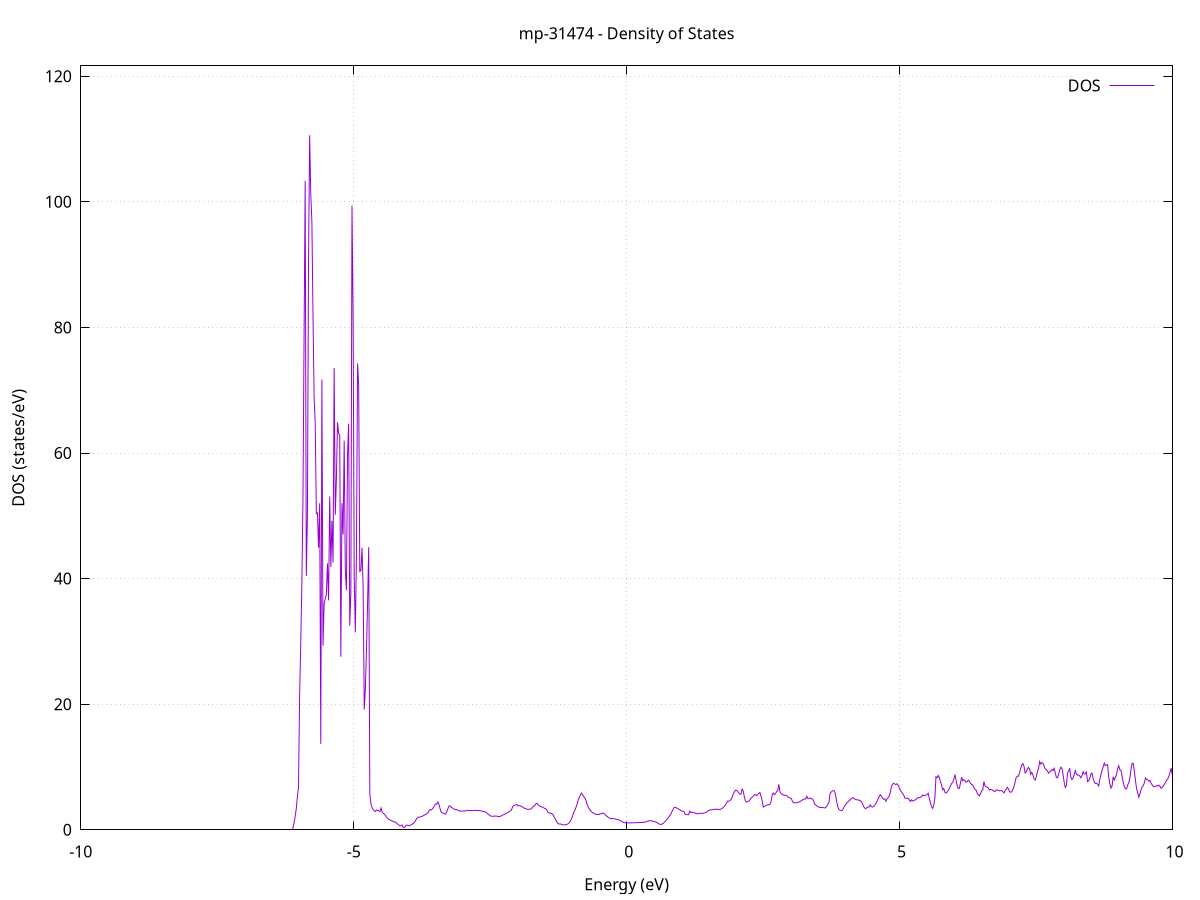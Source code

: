 set title 'mp-31474 - Density of States'
set xlabel 'Energy (eV)'
set ylabel 'DOS (states/eV)'
set grid
set xrange [-10:10]
set yrange [0:121.655]
set xzeroaxis lt -1
set terminal png size 800,600
set output 'mp-31474_dos_gnuplot.png'
plot '-' using 1:2 with lines title 'DOS'
-28.286900 0.000000
-28.266400 0.000000
-28.246000 0.000000
-28.225600 0.000000
-28.205200 0.000000
-28.184800 0.000000
-28.164400 0.000000
-28.143900 0.000000
-28.123500 0.000000
-28.103100 0.000000
-28.082700 0.000000
-28.062300 0.000000
-28.041800 0.000000
-28.021400 0.000000
-28.001000 0.000000
-27.980600 0.000000
-27.960200 0.000000
-27.939800 0.000000
-27.919300 0.000000
-27.898900 0.000000
-27.878500 0.000000
-27.858100 0.000000
-27.837700 0.000000
-27.817300 0.000000
-27.796800 0.000000
-27.776400 0.000000
-27.756000 0.000000
-27.735600 0.000000
-27.715200 0.000000
-27.694800 0.000000
-27.674300 0.000000
-27.653900 0.000000
-27.633500 0.000000
-27.613100 0.000000
-27.592700 0.000000
-27.572200 0.000000
-27.551800 0.000000
-27.531400 0.000000
-27.511000 0.000000
-27.490600 0.000000
-27.470200 0.000000
-27.449700 0.000000
-27.429300 0.000000
-27.408900 0.000000
-27.388500 0.000000
-27.368100 0.000000
-27.347700 0.000000
-27.327200 0.000000
-27.306800 0.000000
-27.286400 0.000000
-27.266000 0.000000
-27.245600 0.000000
-27.225200 0.000000
-27.204700 0.000000
-27.184300 0.000000
-27.163900 0.000000
-27.143500 0.000000
-27.123100 0.000000
-27.102700 0.000000
-27.082200 0.000000
-27.061800 0.000000
-27.041400 0.000000
-27.021000 0.000000
-27.000600 0.000000
-26.980100 0.000000
-26.959700 0.000000
-26.939300 0.000000
-26.918900 0.000000
-26.898500 0.000000
-26.878100 0.000000
-26.857600 0.000000
-26.837200 0.000000
-26.816800 0.000000
-26.796400 0.000000
-26.776000 0.000000
-26.755600 0.000000
-26.735100 0.000000
-26.714700 0.000000
-26.694300 0.000000
-26.673900 0.000000
-26.653500 0.000000
-26.633100 0.000000
-26.612600 0.000000
-26.592200 0.000000
-26.571800 0.000000
-26.551400 0.000000
-26.531000 0.000000
-26.510600 0.000000
-26.490100 0.000000
-26.469700 0.000000
-26.449300 0.000000
-26.428900 872.148400
-26.408500 0.000000
-26.388000 0.000000
-26.367600 0.000000
-26.347200 0.000000
-26.326800 0.000000
-26.306400 0.000000
-26.286000 0.000000
-26.265500 0.000000
-26.245100 0.000000
-26.224700 0.000000
-26.204300 0.000000
-26.183900 0.000000
-26.163500 0.000000
-26.143000 0.000000
-26.122600 0.000000
-26.102200 0.000000
-26.081800 0.000000
-26.061400 0.000000
-26.041000 0.000000
-26.020500 0.000000
-26.000100 0.000000
-25.979700 0.000000
-25.959300 0.000000
-25.938900 0.000000
-25.918500 0.000000
-25.898000 0.000000
-25.877600 0.000000
-25.857200 0.000000
-25.836800 0.000000
-25.816400 0.000000
-25.795900 0.000000
-25.775500 0.000000
-25.755100 0.000000
-25.734700 0.000000
-25.714300 0.000000
-25.693900 0.000000
-25.673400 0.000000
-25.653000 0.000000
-25.632600 0.000000
-25.612200 0.000000
-25.591800 0.000000
-25.571400 0.000000
-25.550900 0.000000
-25.530500 0.000000
-25.510100 0.000000
-25.489700 0.000000
-25.469300 0.000000
-25.448900 0.000000
-25.428400 0.000000
-25.408000 0.000000
-25.387600 0.000000
-25.367200 0.000000
-25.346800 0.000000
-25.326300 0.000000
-25.305900 0.000000
-25.285500 0.000000
-25.265100 0.000000
-25.244700 0.000000
-25.224300 0.000000
-25.203800 0.000000
-25.183400 0.000000
-25.163000 0.000000
-25.142600 0.000000
-25.122200 0.000000
-25.101800 0.000000
-25.081300 0.000000
-25.060900 0.000000
-25.040500 0.000000
-25.020100 0.000000
-24.999700 0.000000
-24.979300 0.000000
-24.958800 0.000000
-24.938400 0.000000
-24.918000 0.000000
-24.897600 0.000000
-24.877200 0.000000
-24.856800 0.000000
-24.836300 0.000000
-24.815900 0.000000
-24.795500 0.000000
-24.775100 0.000000
-24.754700 0.000000
-24.734200 0.000000
-24.713800 0.000000
-24.693400 0.000000
-24.673000 0.000000
-24.652600 0.000000
-24.632200 0.000000
-24.611700 0.000000
-24.591300 0.000000
-24.570900 0.000000
-24.550500 0.000000
-24.530100 0.000000
-24.509700 0.000000
-24.489200 0.000000
-24.468800 0.000000
-24.448400 0.000000
-24.428000 0.000000
-24.407600 0.000000
-24.387200 0.000000
-24.366700 0.000000
-24.346300 0.000000
-24.325900 0.000000
-24.305500 0.000000
-24.285100 0.000000
-24.264700 0.000000
-24.244200 0.000000
-24.223800 0.000000
-24.203400 0.000000
-24.183000 0.000000
-24.162600 0.000000
-24.142100 0.000000
-24.121700 0.000000
-24.101300 0.000000
-24.080900 0.000000
-24.060500 0.000000
-24.040100 0.000000
-24.019600 0.000000
-23.999200 0.000000
-23.978800 0.000000
-23.958400 0.000000
-23.938000 0.000000
-23.917600 0.000000
-23.897100 0.000000
-23.876700 0.000000
-23.856300 0.000000
-23.835900 0.000000
-23.815500 0.000000
-23.795100 0.000000
-23.774600 0.000000
-23.754200 0.000000
-23.733800 0.000000
-23.713400 0.000000
-23.693000 0.000000
-23.672600 0.000000
-23.652100 0.000000
-23.631700 0.000000
-23.611300 0.000000
-23.590900 0.000000
-23.570500 0.000000
-23.550000 0.000000
-23.529600 0.000000
-23.509200 0.000000
-23.488800 0.000000
-23.468400 0.000000
-23.448000 0.000000
-23.427500 0.000000
-23.407100 0.000000
-23.386700 0.000000
-23.366300 0.000000
-23.345900 0.000000
-23.325500 0.000000
-23.305000 0.000000
-23.284600 0.000000
-23.264200 0.000000
-23.243800 0.000000
-23.223400 0.000000
-23.203000 0.000000
-23.182500 0.000000
-23.162100 0.000000
-23.141700 0.000000
-23.121300 0.000000
-23.100900 0.000000
-23.080400 0.000000
-23.060000 0.000000
-23.039600 0.000000
-23.019200 0.000000
-22.998800 0.000000
-22.978400 0.000000
-22.957900 0.000000
-22.937500 0.000000
-22.917100 0.000000
-22.896700 0.000000
-22.876300 0.000000
-22.855900 0.000000
-22.835400 0.000000
-22.815000 0.000000
-22.794600 0.000000
-22.774200 0.000000
-22.753800 0.000000
-22.733400 0.000000
-22.712900 0.000000
-22.692500 0.000000
-22.672100 0.000000
-22.651700 0.000000
-22.631300 0.000000
-22.610900 0.000000
-22.590400 0.000000
-22.570000 0.000000
-22.549600 0.000000
-22.529200 0.000000
-22.508800 0.000000
-22.488300 0.000000
-22.467900 0.000000
-22.447500 0.000000
-22.427100 0.000000
-22.406700 0.000000
-22.386300 0.000000
-22.365800 0.000000
-22.345400 0.000000
-22.325000 0.000000
-22.304600 0.000000
-22.284200 0.000000
-22.263800 0.000000
-22.243300 0.000000
-22.222900 0.000000
-22.202500 0.000000
-22.182100 0.000000
-22.161700 0.000000
-22.141300 0.000000
-22.120800 0.000000
-22.100400 0.000000
-22.080000 0.000000
-22.059600 0.000000
-22.039200 0.000000
-22.018800 0.000000
-21.998300 0.000000
-21.977900 0.000000
-21.957500 0.000000
-21.937100 0.000000
-21.916700 0.000000
-21.896200 0.000000
-21.875800 0.000000
-21.855400 0.000000
-21.835000 0.000000
-21.814600 0.000000
-21.794200 0.000000
-21.773700 0.000000
-21.753300 0.000000
-21.732900 0.000000
-21.712500 0.000000
-21.692100 0.000000
-21.671700 0.000000
-21.651200 0.000000
-21.630800 0.000000
-21.610400 0.000000
-21.590000 0.000000
-21.569600 0.000000
-21.549200 0.000000
-21.528700 0.000000
-21.508300 0.000000
-21.487900 0.000000
-21.467500 0.000000
-21.447100 0.000000
-21.426700 0.000000
-21.406200 0.000000
-21.385800 0.000000
-21.365400 0.000000
-21.345000 0.000000
-21.324600 0.000000
-21.304100 0.000000
-21.283700 0.000000
-21.263300 0.000000
-21.242900 0.000000
-21.222500 0.000000
-21.202100 0.000000
-21.181600 0.000000
-21.161200 0.000000
-21.140800 0.000000
-21.120400 0.000000
-21.100000 0.000000
-21.079600 0.000000
-21.059100 0.000000
-21.038700 0.000000
-21.018300 0.000000
-20.997900 0.000000
-20.977500 0.000000
-20.957100 0.000000
-20.936600 0.000000
-20.916200 0.000000
-20.895800 0.000000
-20.875400 0.000000
-20.855000 0.000000
-20.834500 0.000000
-20.814100 0.000000
-20.793700 0.000000
-20.773300 0.000000
-20.752900 0.000000
-20.732500 0.000000
-20.712000 0.000000
-20.691600 0.000000
-20.671200 0.000000
-20.650800 0.000000
-20.630400 0.000000
-20.610000 0.000000
-20.589500 0.000000
-20.569100 0.000000
-20.548700 0.000000
-20.528300 0.000000
-20.507900 0.000000
-20.487500 0.000000
-20.467000 0.000000
-20.446600 0.000000
-20.426200 0.000000
-20.405800 0.000000
-20.385400 0.000000
-20.365000 0.000000
-20.344500 0.000000
-20.324100 0.000000
-20.303700 0.000000
-20.283300 0.000000
-20.262900 0.000000
-20.242400 0.000000
-20.222000 0.000000
-20.201600 0.000000
-20.181200 0.000000
-20.160800 0.000000
-20.140400 0.000000
-20.119900 0.000000
-20.099500 0.000000
-20.079100 0.000000
-20.058700 0.000000
-20.038300 0.000000
-20.017900 0.000000
-19.997400 0.000000
-19.977000 0.000000
-19.956600 0.000000
-19.936200 0.000000
-19.915800 0.000000
-19.895400 0.000000
-19.874900 0.000000
-19.854500 0.000000
-19.834100 0.000000
-19.813700 0.000000
-19.793300 0.000000
-19.772900 0.000000
-19.752400 0.000000
-19.732000 0.000000
-19.711600 0.000000
-19.691200 0.000000
-19.670800 0.000000
-19.650300 0.000000
-19.629900 0.000000
-19.609500 0.000000
-19.589100 0.000000
-19.568700 0.000000
-19.548300 0.000000
-19.527800 0.000000
-19.507400 0.000000
-19.487000 0.000000
-19.466600 0.000000
-19.446200 0.000000
-19.425800 0.000000
-19.405300 0.000000
-19.384900 0.000000
-19.364500 0.000000
-19.344100 0.000000
-19.323700 0.000000
-19.303300 0.000000
-19.282800 0.000000
-19.262400 0.000000
-19.242000 0.000000
-19.221600 0.000000
-19.201200 0.000000
-19.180800 0.000000
-19.160300 0.000000
-19.139900 0.000000
-19.119500 0.000000
-19.099100 0.000000
-19.078700 0.000000
-19.058200 0.000000
-19.037800 0.000000
-19.017400 0.000000
-18.997000 0.000000
-18.976600 0.000000
-18.956200 0.000000
-18.935700 0.000000
-18.915300 0.000000
-18.894900 0.000000
-18.874500 0.000000
-18.854100 0.000000
-18.833700 0.000000
-18.813200 0.000000
-18.792800 0.000000
-18.772400 0.000000
-18.752000 0.000000
-18.731600 0.000000
-18.711200 0.000000
-18.690700 0.000000
-18.670300 0.000000
-18.649900 0.000000
-18.629500 0.000000
-18.609100 0.000000
-18.588600 0.000000
-18.568200 0.000000
-18.547800 0.000000
-18.527400 0.000000
-18.507000 0.000000
-18.486600 0.000000
-18.466100 0.000000
-18.445700 0.000000
-18.425300 0.000000
-18.404900 0.000000
-18.384500 0.000000
-18.364100 0.000000
-18.343600 0.000000
-18.323200 0.000000
-18.302800 0.000000
-18.282400 0.000000
-18.262000 0.000000
-18.241600 0.000000
-18.221100 0.000000
-18.200700 0.000000
-18.180300 0.000000
-18.159900 0.000000
-18.139500 0.000000
-18.119100 0.000000
-18.098600 0.000000
-18.078200 0.000000
-18.057800 0.000000
-18.037400 0.000000
-18.017000 0.000000
-17.996500 0.000000
-17.976100 0.000000
-17.955700 0.000000
-17.935300 0.000000
-17.914900 0.000000
-17.894500 0.000000
-17.874000 0.000000
-17.853600 0.000000
-17.833200 0.000000
-17.812800 0.000000
-17.792400 0.000000
-17.772000 0.000000
-17.751500 0.000000
-17.731100 0.000000
-17.710700 0.000000
-17.690300 0.000000
-17.669900 0.000000
-17.649500 0.000000
-17.629000 0.000000
-17.608600 0.000000
-17.588200 0.000000
-17.567800 0.000000
-17.547400 0.000000
-17.527000 0.000000
-17.506500 0.000000
-17.486100 0.000000
-17.465700 0.000000
-17.445300 0.000000
-17.424900 0.000000
-17.404400 0.000000
-17.384000 0.000000
-17.363600 0.000000
-17.343200 0.000000
-17.322800 0.000000
-17.302400 0.000000
-17.281900 0.000000
-17.261500 0.000000
-17.241100 0.000000
-17.220700 0.000000
-17.200300 0.000000
-17.179900 0.000000
-17.159400 0.000000
-17.139000 0.000000
-17.118600 0.000000
-17.098200 0.000000
-17.077800 0.000000
-17.057400 0.000000
-17.036900 0.000000
-17.016500 0.000000
-16.996100 0.000000
-16.975700 0.000000
-16.955300 0.000000
-16.934900 0.000000
-16.914400 0.000000
-16.894000 0.000000
-16.873600 0.000000
-16.853200 0.000000
-16.832800 0.000000
-16.812300 0.000000
-16.791900 0.000000
-16.771500 0.000000
-16.751100 0.000000
-16.730700 0.000000
-16.710300 0.000000
-16.689800 0.000000
-16.669400 0.000000
-16.649000 0.000000
-16.628600 0.000000
-16.608200 0.000000
-16.587800 0.000000
-16.567300 0.000000
-16.546900 0.000000
-16.526500 0.000000
-16.506100 0.000000
-16.485700 0.000000
-16.465300 0.000000
-16.444800 0.000000
-16.424400 0.000000
-16.404000 0.000000
-16.383600 0.000000
-16.363200 0.000000
-16.342700 0.000000
-16.322300 0.000000
-16.301900 0.000000
-16.281500 0.000000
-16.261100 0.000000
-16.240700 0.000000
-16.220200 0.000000
-16.199800 0.000000
-16.179400 0.000000
-16.159000 0.000000
-16.138600 0.000000
-16.118200 0.000000
-16.097700 0.000000
-16.077300 0.000000
-16.056900 0.000000
-16.036500 0.000000
-16.016100 0.000000
-15.995700 0.000000
-15.975200 0.000000
-15.954800 0.000000
-15.934400 0.000000
-15.914000 0.000000
-15.893600 0.000000
-15.873200 0.000000
-15.852700 0.000000
-15.832300 0.000000
-15.811900 0.000000
-15.791500 0.000000
-15.771100 0.000000
-15.750600 0.000000
-15.730200 0.000000
-15.709800 0.000000
-15.689400 0.000000
-15.669000 0.000000
-15.648600 0.000000
-15.628100 0.000000
-15.607700 0.000000
-15.587300 0.000000
-15.566900 0.000000
-15.546500 0.000000
-15.526100 0.000000
-15.505600 0.000000
-15.485200 0.000000
-15.464800 0.000000
-15.444400 0.000000
-15.424000 0.000000
-15.403600 0.000000
-15.383100 0.000000
-15.362700 0.000000
-15.342300 0.000000
-15.321900 0.000000
-15.301500 0.000000
-15.281100 0.000000
-15.260600 0.000000
-15.240200 0.000000
-15.219800 0.000000
-15.199400 0.000000
-15.179000 0.000000
-15.158500 0.000000
-15.138100 0.000000
-15.117700 0.000000
-15.097300 0.000000
-15.076900 0.000000
-15.056500 0.000000
-15.036000 0.000000
-15.015600 0.000000
-14.995200 0.000000
-14.974800 0.000000
-14.954400 0.000000
-14.934000 0.000000
-14.913500 0.000000
-14.893100 0.000000
-14.872700 0.000000
-14.852300 0.000000
-14.831900 0.000000
-14.811500 0.000000
-14.791000 0.000000
-14.770600 0.000000
-14.750200 0.000000
-14.729800 0.000000
-14.709400 0.000000
-14.689000 0.000000
-14.668500 0.000000
-14.648100 0.000000
-14.627700 0.000000
-14.607300 0.000000
-14.586900 0.000000
-14.566400 0.000000
-14.546000 0.000000
-14.525600 0.000000
-14.505200 0.000000
-14.484800 0.000000
-14.464400 0.000000
-14.443900 0.000000
-14.423500 0.000000
-14.403100 0.000000
-14.382700 0.000000
-14.362300 0.000000
-14.341900 0.000000
-14.321400 0.000000
-14.301000 0.000000
-14.280600 0.000000
-14.260200 0.000000
-14.239800 0.000000
-14.219400 0.000000
-14.198900 0.000000
-14.178500 0.000000
-14.158100 0.000000
-14.137700 0.000000
-14.117300 0.000000
-14.096800 0.000000
-14.076400 0.000000
-14.056000 0.000000
-14.035600 0.000000
-14.015200 0.000000
-13.994800 0.000000
-13.974300 0.000000
-13.953900 0.000000
-13.933500 0.000000
-13.913100 0.000000
-13.892700 0.000000
-13.872300 0.000000
-13.851800 0.000000
-13.831400 0.000000
-13.811000 0.000000
-13.790600 0.000000
-13.770200 0.000000
-13.749800 0.000000
-13.729300 0.000000
-13.708900 0.000000
-13.688500 0.000000
-13.668100 0.000000
-13.647700 0.000000
-13.627300 0.000000
-13.606800 0.000000
-13.586400 0.000000
-13.566000 0.000000
-13.545600 0.000000
-13.525200 0.000000
-13.504700 0.000000
-13.484300 0.000000
-13.463900 0.000000
-13.443500 0.000000
-13.423100 0.000000
-13.402700 0.000000
-13.382200 0.000000
-13.361800 0.000000
-13.341400 0.000000
-13.321000 0.000000
-13.300600 0.000000
-13.280200 0.000000
-13.259700 0.000000
-13.239300 0.000000
-13.218900 0.000000
-13.198500 0.000000
-13.178100 0.000000
-13.157700 0.000000
-13.137200 0.000000
-13.116800 0.000000
-13.096400 0.000000
-13.076000 0.000000
-13.055600 0.000000
-13.035200 0.000000
-13.014700 0.000000
-12.994300 0.000000
-12.973900 0.000000
-12.953500 0.000000
-12.933100 0.000000
-12.912600 0.000000
-12.892200 0.000000
-12.871800 0.000000
-12.851400 0.000000
-12.831000 0.000000
-12.810600 0.000000
-12.790100 0.000000
-12.769700 0.000000
-12.749300 0.000000
-12.728900 0.000000
-12.708500 0.000000
-12.688100 0.000000
-12.667600 0.000000
-12.647200 0.000000
-12.626800 0.000000
-12.606400 0.000000
-12.586000 0.000000
-12.565600 0.000000
-12.545100 0.000000
-12.524700 0.000000
-12.504300 0.000000
-12.483900 0.000000
-12.463500 0.000000
-12.443100 0.000000
-12.422600 0.000000
-12.402200 0.000000
-12.381800 0.000000
-12.361400 0.000000
-12.341000 0.000000
-12.320500 0.000000
-12.300100 0.000000
-12.279700 0.000000
-12.259300 0.000000
-12.238900 0.000000
-12.218500 0.000000
-12.198000 0.000000
-12.177600 0.000000
-12.157200 0.000000
-12.136800 0.000000
-12.116400 0.000000
-12.096000 0.000000
-12.075500 0.000000
-12.055100 0.000000
-12.034700 0.000000
-12.014300 0.000000
-11.993900 0.000000
-11.973500 0.000000
-11.953000 0.000000
-11.932600 0.000000
-11.912200 0.000000
-11.891800 0.000000
-11.871400 0.000000
-11.850900 0.000000
-11.830500 0.000000
-11.810100 0.000000
-11.789700 0.000000
-11.769300 0.000000
-11.748900 0.000000
-11.728400 0.000000
-11.708000 0.000000
-11.687600 0.000000
-11.667200 0.000000
-11.646800 0.000000
-11.626400 0.000000
-11.605900 0.000000
-11.585500 0.000000
-11.565100 0.000000
-11.544700 0.000000
-11.524300 0.000000
-11.503900 0.000000
-11.483400 0.000000
-11.463000 0.000000
-11.442600 0.000000
-11.422200 0.000000
-11.401800 0.000000
-11.381400 0.000000
-11.360900 0.000000
-11.340500 0.000000
-11.320100 0.000000
-11.299700 0.000000
-11.279300 0.000000
-11.258800 0.000000
-11.238400 0.000000
-11.218000 0.000000
-11.197600 0.000000
-11.177200 0.000000
-11.156800 0.000000
-11.136300 0.000000
-11.115900 0.000000
-11.095500 0.000000
-11.075100 0.000000
-11.054700 0.000000
-11.034300 0.000000
-11.013800 0.000000
-10.993400 0.000000
-10.973000 0.000000
-10.952600 0.000000
-10.932200 0.000000
-10.911800 0.000000
-10.891300 0.000000
-10.870900 0.000000
-10.850500 0.000000
-10.830100 0.000000
-10.809700 0.000000
-10.789300 0.000000
-10.768800 0.000000
-10.748400 0.000000
-10.728000 0.000000
-10.707600 0.000000
-10.687200 0.000000
-10.666700 308.568500
-10.646300 89.526300
-10.625900 0.499200
-10.605500 72.773600
-10.585100 374.620800
-10.564700 0.000000
-10.544200 0.000000
-10.523800 0.000000
-10.503400 0.000000
-10.483000 0.000000
-10.462600 0.000000
-10.442200 0.000000
-10.421700 0.000000
-10.401300 0.000000
-10.380900 0.000000
-10.360500 0.000000
-10.340100 0.000000
-10.319700 0.000000
-10.299200 0.000000
-10.278800 0.000000
-10.258400 0.000000
-10.238000 0.000000
-10.217600 0.000000
-10.197200 0.000000
-10.176700 0.000000
-10.156300 0.000000
-10.135900 0.000000
-10.115500 0.000000
-10.095100 0.000000
-10.074600 0.000000
-10.054200 0.000000
-10.033800 0.000000
-10.013400 0.000000
-9.993000 0.000000
-9.972600 0.000000
-9.952100 0.000000
-9.931700 0.000000
-9.911300 0.000000
-9.890900 0.000000
-9.870500 0.000000
-9.850100 0.000000
-9.829600 0.000000
-9.809200 0.000000
-9.788800 0.000000
-9.768400 0.000000
-9.748000 0.000000
-9.727600 0.000000
-9.707100 0.000000
-9.686700 0.000000
-9.666300 0.000000
-9.645900 0.000000
-9.625500 0.000000
-9.605000 0.000000
-9.584600 0.000000
-9.564200 0.000000
-9.543800 0.000000
-9.523400 0.000000
-9.503000 0.000000
-9.482500 0.000000
-9.462100 0.000000
-9.441700 0.000000
-9.421300 0.000000
-9.400900 0.000000
-9.380500 0.000000
-9.360000 0.000000
-9.339600 0.000000
-9.319200 0.000000
-9.298800 0.000000
-9.278400 0.000000
-9.258000 0.000000
-9.237500 0.000000
-9.217100 0.000000
-9.196700 0.000000
-9.176300 0.000000
-9.155900 0.000000
-9.135500 0.000000
-9.115000 0.000000
-9.094600 0.000000
-9.074200 0.000000
-9.053800 0.000000
-9.033400 0.000000
-9.012900 0.000000
-8.992500 0.000000
-8.972100 0.000000
-8.951700 0.000000
-8.931300 0.000000
-8.910900 0.000000
-8.890400 0.000000
-8.870000 0.000000
-8.849600 0.000000
-8.829200 0.000000
-8.808800 0.000000
-8.788400 0.000000
-8.767900 0.000000
-8.747500 0.000000
-8.727100 0.000000
-8.706700 0.000000
-8.686300 0.000000
-8.665900 0.000000
-8.645400 0.000000
-8.625000 0.000000
-8.604600 0.000000
-8.584200 0.000000
-8.563800 0.000000
-8.543400 0.000000
-8.522900 0.000000
-8.502500 0.000000
-8.482100 0.000000
-8.461700 0.000000
-8.441300 0.000000
-8.420800 0.000000
-8.400400 0.000000
-8.380000 0.000000
-8.359600 0.000000
-8.339200 0.000000
-8.318800 0.000000
-8.298300 0.000000
-8.277900 0.000000
-8.257500 0.000000
-8.237100 0.000000
-8.216700 0.000000
-8.196300 0.000000
-8.175800 0.000000
-8.155400 0.000000
-8.135000 0.000000
-8.114600 0.000000
-8.094200 0.000000
-8.073800 0.000000
-8.053300 0.000000
-8.032900 0.000000
-8.012500 0.000000
-7.992100 0.000000
-7.971700 0.000000
-7.951300 0.000000
-7.930800 0.000000
-7.910400 0.000000
-7.890000 0.000000
-7.869600 0.000000
-7.849200 0.000000
-7.828700 0.000000
-7.808300 0.000000
-7.787900 0.000000
-7.767500 0.000000
-7.747100 0.000000
-7.726700 0.000000
-7.706200 0.000000
-7.685800 0.000000
-7.665400 0.000000
-7.645000 0.000000
-7.624600 0.000000
-7.604200 0.000000
-7.583700 0.000000
-7.563300 0.000000
-7.542900 0.000000
-7.522500 0.000000
-7.502100 0.000000
-7.481700 0.000000
-7.461200 0.000000
-7.440800 0.000000
-7.420400 0.000000
-7.400000 0.000000
-7.379600 0.000000
-7.359100 0.000000
-7.338700 0.000000
-7.318300 0.000000
-7.297900 0.000000
-7.277500 0.000000
-7.257100 0.000000
-7.236600 0.000000
-7.216200 0.000000
-7.195800 0.000000
-7.175400 0.000000
-7.155000 0.000000
-7.134600 0.000000
-7.114100 0.000000
-7.093700 0.000000
-7.073300 0.000000
-7.052900 0.000000
-7.032500 0.000000
-7.012100 0.000000
-6.991600 0.000000
-6.971200 0.000000
-6.950800 0.000000
-6.930400 0.000000
-6.910000 0.000000
-6.889600 0.000000
-6.869100 0.000000
-6.848700 0.000000
-6.828300 0.000000
-6.807900 0.000000
-6.787500 0.000000
-6.767000 0.000000
-6.746600 0.000000
-6.726200 0.000000
-6.705800 0.000000
-6.685400 0.000000
-6.665000 0.000000
-6.644500 0.000000
-6.624100 0.000000
-6.603700 0.000000
-6.583300 0.000000
-6.562900 0.000000
-6.542500 0.000000
-6.522000 0.000000
-6.501600 0.000000
-6.481200 0.000000
-6.460800 0.000000
-6.440400 0.000000
-6.420000 0.000000
-6.399500 0.000000
-6.379100 0.000000
-6.358700 0.000000
-6.338300 0.000000
-6.317900 0.000000
-6.297500 0.000000
-6.277000 0.000000
-6.256600 0.000000
-6.236200 0.000000
-6.215800 0.000000
-6.195400 0.000000
-6.174900 0.000000
-6.154500 0.000000
-6.134100 0.000000
-6.113700 0.000000
-6.093300 1.106400
-6.072900 2.135100
-6.052400 3.338300
-6.032000 5.283800
-6.011600 6.786500
-5.991200 21.221800
-5.970800 29.537000
-5.950400 39.156000
-5.929900 52.310800
-5.909500 78.471600
-5.889100 103.344000
-5.868700 40.424200
-5.848300 49.912600
-5.827900 90.470300
-5.807400 110.595400
-5.787000 101.255600
-5.766600 96.889100
-5.746200 82.165800
-5.725800 68.925000
-5.705400 64.701400
-5.684900 50.343800
-5.664500 50.452100
-5.644100 44.932300
-5.623700 51.995100
-5.603300 13.677000
-5.582800 71.698100
-5.562400 29.308700
-5.542000 36.075200
-5.521600 36.765600
-5.501200 37.498400
-5.480800 42.411500
-5.460300 36.536100
-5.439900 53.069300
-5.419500 41.874500
-5.399100 49.221200
-5.378700 42.567600
-5.358300 73.531500
-5.337800 50.163200
-5.317400 55.913700
-5.297000 64.896000
-5.276600 63.090000
-5.256200 62.944300
-5.235800 27.563300
-5.215300 52.027900
-5.194900 47.010600
-5.174500 61.967300
-5.154100 41.381800
-5.133700 38.165300
-5.113200 59.725500
-5.092800 64.661900
-5.072400 32.495400
-5.052000 37.966300
-5.031600 99.388700
-5.011200 81.723200
-4.990700 40.242600
-4.970300 31.430200
-4.949900 43.894700
-4.929500 74.294400
-4.909100 70.765500
-4.888700 41.139600
-4.868200 41.259000
-4.847800 44.909400
-4.827400 38.571700
-4.807000 19.140500
-4.786600 22.522000
-4.766200 28.646600
-4.745700 36.218400
-4.725300 45.010900
-4.704900 5.676900
-4.684500 4.124200
-4.664100 3.514100
-4.643700 3.215900
-4.623200 3.025100
-4.602800 2.920600
-4.582400 3.152000
-4.562000 3.105100
-4.541600 3.017200
-4.521100 2.890800
-4.500700 3.472400
-4.480300 2.822600
-4.459900 2.655900
-4.439500 2.480700
-4.419100 2.279900
-4.398600 1.995800
-4.378200 1.812400
-4.357800 1.685000
-4.337400 1.576000
-4.317000 1.486100
-4.296600 1.403700
-4.276100 1.318800
-4.255700 1.232900
-4.235300 1.240400
-4.214900 1.068700
-4.194500 0.911700
-4.174100 0.769300
-4.153600 0.641600
-4.133200 0.650400
-4.112800 0.772800
-4.092400 0.343300
-4.072000 0.365900
-4.051600 0.542800
-4.031100 0.748300
-4.010700 0.709700
-3.990300 0.648800
-3.969900 0.706900
-3.949500 0.795600
-3.929000 0.901800
-3.908600 1.006800
-3.888200 1.155500
-3.867800 1.449300
-3.847400 1.761600
-3.827000 1.984700
-3.806500 1.996200
-3.786100 2.048600
-3.765700 2.081900
-3.745300 2.148500
-3.724900 2.257700
-3.704500 2.341500
-3.684000 2.428100
-3.663600 2.537200
-3.643200 2.683900
-3.622800 2.986200
-3.602400 3.227000
-3.582000 3.132800
-3.561500 3.309000
-3.541100 3.533400
-3.520700 3.818400
-3.500300 4.127900
-3.479900 4.070900
-3.459500 4.441900
-3.439000 4.067700
-3.418600 3.388300
-3.398200 2.810700
-3.377800 2.720700
-3.357400 2.621600
-3.336900 2.526600
-3.316500 2.487000
-3.296100 2.861100
-3.275700 3.311200
-3.255300 3.764600
-3.234900 3.816000
-3.214400 3.573700
-3.194000 3.489800
-3.173600 3.357600
-3.153200 3.275000
-3.132800 3.204600
-3.112400 3.213400
-3.091900 3.106800
-3.071500 3.018900
-3.051100 2.974500
-3.030700 2.970000
-3.010300 2.972900
-2.989900 2.976000
-2.969400 2.987700
-2.949000 3.018200
-2.928600 3.094500
-2.908200 3.080500
-2.887800 3.067400
-2.867300 3.052400
-2.846900 3.057700
-2.826500 3.043800
-2.806100 3.076300
-2.785700 3.123700
-2.765300 3.092500
-2.744800 3.075900
-2.724400 3.070000
-2.704000 3.061300
-2.683600 3.041600
-2.663200 3.005100
-2.642800 2.969800
-2.622300 2.935300
-2.601900 2.893600
-2.581500 2.788000
-2.561100 2.684200
-2.540700 2.533100
-2.520300 2.370700
-2.499800 2.243100
-2.479400 2.163500
-2.459000 2.148400
-2.438600 2.168800
-2.418200 2.165800
-2.397800 2.186300
-2.377300 2.171500
-2.356900 2.120700
-2.336500 2.114500
-2.316100 2.124000
-2.295700 2.224300
-2.275200 2.327000
-2.254800 2.394100
-2.234400 2.477700
-2.214000 2.581200
-2.193600 2.686000
-2.173200 2.773300
-2.152700 2.879000
-2.132300 2.998100
-2.111900 3.115000
-2.091500 3.612300
-2.071100 3.851200
-2.050700 3.931600
-2.030200 3.969000
-2.009800 4.018400
-1.989400 3.793600
-1.969000 3.849400
-1.948600 3.808800
-1.928200 3.743300
-1.907700 3.640400
-1.887300 3.502700
-1.866900 3.403000
-1.846500 3.357800
-1.826100 3.267100
-1.805700 3.255700
-1.785200 3.266800
-1.764800 3.298400
-1.744400 3.347600
-1.724000 3.606100
-1.703600 3.777400
-1.683100 3.881000
-1.662700 4.136300
-1.642300 4.235600
-1.621900 3.957600
-1.601500 3.838900
-1.581100 3.733600
-1.560600 3.664800
-1.540200 3.600600
-1.519800 3.505100
-1.499400 3.384700
-1.479000 3.338900
-1.458600 3.086000
-1.438100 2.745000
-1.417700 2.677800
-1.397300 2.640200
-1.376900 2.564800
-1.356500 2.476700
-1.336100 2.181800
-1.315600 1.851600
-1.295200 1.501100
-1.274800 1.196900
-1.254400 0.991600
-1.234000 0.901700
-1.213600 0.935100
-1.193100 0.868500
-1.172700 0.802000
-1.152300 0.786400
-1.131900 0.792300
-1.111500 0.808800
-1.091000 0.864500
-1.070600 0.972600
-1.050200 1.139200
-1.029800 1.375500
-1.009400 1.758900
-0.989000 2.260500
-0.968500 2.777100
-0.948100 3.116000
-0.927700 3.589100
-0.907300 4.083100
-0.886900 4.783300
-0.866500 5.166100
-0.846000 5.581500
-0.825600 5.850000
-0.805200 5.566500
-0.784800 5.290000
-0.764400 5.027700
-0.744000 4.643500
-0.723500 4.034900
-0.703100 3.638100
-0.682700 3.321500
-0.662300 3.038600
-0.641900 2.873000
-0.621400 2.721600
-0.601000 2.615300
-0.580600 2.518800
-0.560200 2.465400
-0.539800 2.435100
-0.519400 2.421500
-0.498900 2.471200
-0.478500 2.548000
-0.458100 2.597000
-0.437700 2.650600
-0.417300 2.630900
-0.396900 2.435100
-0.376400 2.257400
-0.356000 2.119000
-0.335600 1.957400
-0.315200 1.876300
-0.294800 1.789600
-0.274400 1.776900
-0.253900 1.781500
-0.233500 1.761000
-0.213100 1.728600
-0.192700 1.692200
-0.172300 1.641000
-0.151900 1.591700
-0.131400 1.529100
-0.111000 1.442100
-0.090600 1.330500
-0.070200 1.228900
-0.049800 1.148700
-0.029300 1.124600
-0.008900 1.115100
0.011500 1.107200
0.031900 1.101500
0.052300 1.097900
0.072700 1.101700
0.093200 1.107500
0.113600 1.112400
0.134000 1.117600
0.154400 1.124100
0.174800 1.132400
0.195200 1.140000
0.215700 1.145900
0.236100 1.150700
0.256500 1.156300
0.276900 1.166800
0.297300 1.182400
0.317700 1.201800
0.338200 1.224700
0.358600 1.273800
0.379000 1.350200
0.399400 1.413700
0.419800 1.444300
0.440200 1.432400
0.460700 1.410200
0.481100 1.375800
0.501500 1.326700
0.521900 1.273000
0.542300 1.217300
0.562800 1.116000
0.583200 0.980500
0.603600 0.888500
0.624000 0.853300
0.644400 0.878900
0.664800 0.991700
0.685300 1.161200
0.705700 1.325100
0.726100 1.519800
0.746500 1.740200
0.766900 1.969300
0.787300 2.208700
0.807800 2.482700
0.828200 2.872300
0.848600 3.221700
0.869000 3.532200
0.889400 3.601800
0.909800 3.491900
0.930300 3.408000
0.950700 3.319600
0.971100 3.200200
0.991500 3.068200
1.011900 2.960400
1.032300 2.955800
1.052800 2.891500
1.073200 2.468200
1.093600 2.440100
1.114000 2.413000
1.134400 2.386000
1.154900 2.986100
1.175300 2.762900
1.195700 2.788600
1.216100 2.752700
1.236500 2.709700
1.256900 2.667600
1.277400 2.597900
1.297800 2.524900
1.318200 2.576500
1.338600 2.608800
1.359000 2.630700
1.379400 2.607600
1.399900 2.637500
1.420300 2.671600
1.440700 2.722500
1.461100 2.764200
1.481500 2.994500
1.501900 3.047100
1.522400 3.112800
1.542800 3.174900
1.563200 3.192000
1.583600 3.212200
1.604000 3.254200
1.624500 3.269700
1.644900 3.285500
1.665300 3.277700
1.685700 3.232600
1.706100 3.230300
1.726500 3.288900
1.747000 3.393600
1.767400 3.543700
1.787800 3.723100
1.808200 3.960400
1.828600 4.226600
1.849000 4.572400
1.869500 4.523500
1.889900 4.645200
1.910300 4.821200
1.930700 5.115300
1.951100 5.686100
1.971500 5.995400
1.992000 6.283700
2.012400 6.278700
2.032800 6.146700
2.053200 5.858100
2.073600 5.689800
2.094000 5.655900
2.114500 6.488600
2.134900 6.214900
2.155300 5.289600
2.175700 4.614100
2.196100 4.396400
2.216600 4.497300
2.237000 4.577200
2.257400 4.770200
2.277800 5.026500
2.298200 5.188100
2.318600 5.308900
2.339100 5.592200
2.359500 5.570800
2.379900 5.444100
2.400300 5.551500
2.420700 5.795300
2.441100 5.954500
2.461600 5.365600
2.482000 4.685500
2.502400 3.617300
2.522800 3.717600
2.543200 3.814400
2.563600 3.918300
2.584100 3.960500
2.604500 3.987100
2.624900 4.068500
2.645300 4.429100
2.665700 5.535800
2.686100 5.851900
2.706600 5.596300
2.727000 5.743000
2.747400 6.084100
2.767800 6.230300
2.788200 7.237800
2.808700 6.024600
2.829100 5.785100
2.849500 5.641400
2.869900 5.543300
2.890300 5.483100
2.910700 5.524300
2.931200 5.444600
2.951600 5.247600
2.972000 5.142100
2.992400 5.061500
3.012800 5.017700
3.033200 4.636900
3.053700 4.309100
3.074100 4.298400
3.094500 4.287200
3.114900 4.308600
3.135300 4.355300
3.155700 4.424400
3.176200 4.495100
3.196600 4.599300
3.217000 4.736000
3.237400 4.851400
3.257800 4.909700
3.278200 4.899700
3.298700 5.347700
3.319100 4.958400
3.339500 4.997800
3.359900 5.069000
3.380300 5.003100
3.400800 4.903800
3.421200 4.715200
3.441600 4.095400
3.462000 3.955800
3.482400 3.797500
3.502800 3.708900
3.523300 3.593100
3.543700 3.563500
3.564100 3.554000
3.584500 3.535400
3.604900 3.522400
3.625300 3.464400
3.645800 3.543900
3.666200 3.748700
3.686600 4.028300
3.707000 4.436100
3.727400 5.805300
3.747800 5.996500
3.768300 6.201700
3.788700 6.237500
3.809100 6.166500
3.829500 5.415100
3.849900 4.419200
3.870400 3.600700
3.890800 3.223900
3.911200 3.101400
3.931600 3.053000
3.952000 3.108400
3.972400 3.445100
3.992900 3.771000
4.013300 4.025800
4.033700 4.248800
4.054100 4.445300
4.074500 4.616500
4.094900 4.778400
4.115400 4.946300
4.135800 5.101600
4.156200 5.032000
4.176600 4.905200
4.197000 4.819800
4.217400 4.771700
4.237900 4.756100
4.258300 4.709100
4.278700 4.642700
4.299100 4.487300
4.319500 4.184600
4.339900 3.725300
4.360400 3.475500
4.380800 3.361000
4.401200 3.532300
4.421600 3.622900
4.442000 3.639900
4.462500 3.980300
4.482900 3.692300
4.503300 3.616300
4.523700 3.719400
4.544100 3.870800
4.564500 4.178800
4.585000 4.519300
4.605400 4.886900
4.625800 5.295300
4.646200 5.577600
4.666600 5.373400
4.687000 5.043700
4.707500 4.860800
4.727900 4.934200
4.748300 4.545500
4.768700 4.912600
4.789100 5.090400
4.809500 5.355600
4.830000 5.925100
4.850400 6.846700
4.870800 7.247100
4.891200 7.397300
4.911600 7.288000
4.932000 7.200200
4.952500 7.333700
4.972900 7.121600
4.993300 6.721400
5.013700 6.325800
5.034100 6.034500
5.054600 5.761000
5.075000 5.556000
5.095400 5.077300
5.115800 5.008600
5.136200 5.029100
5.156600 5.023700
5.177100 4.790700
5.197500 4.510700
5.217900 4.770100
5.238300 4.574300
5.258700 4.653900
5.279100 4.735300
5.299600 4.796600
5.320000 5.036300
5.340400 5.068900
5.360800 5.129800
5.381200 5.187900
5.401600 5.262600
5.422100 5.548000
5.442500 5.420900
5.462900 5.473100
5.483300 5.545900
5.503700 5.586500
5.524100 5.808900
5.544600 5.014900
5.565000 4.302800
5.585400 3.682300
5.605800 3.416000
5.626200 3.897800
5.646700 5.077500
5.667100 8.434700
5.687500 8.281900
5.707900 8.642800
5.728300 8.354400
5.748700 7.666400
5.769200 7.091500
5.789600 6.367400
5.810000 6.579700
5.830400 5.973300
5.850800 5.843000
5.871200 6.027600
5.891700 6.260600
5.912100 6.572400
5.932500 7.001900
5.952900 7.359600
5.973300 7.526500
5.993700 8.063400
6.014200 8.784600
6.034600 7.946900
6.055000 7.039000
6.075400 6.556100
6.095800 6.618400
6.116300 7.489700
6.136700 8.375700
6.157100 7.803900
6.177500 7.960600
6.197900 7.863600
6.218300 7.572500
6.238800 7.644400
6.259200 7.903900
6.279600 7.742600
6.300000 7.379700
6.320400 7.202000
6.340800 7.143600
6.361300 6.710000
6.381700 6.424700
6.402100 6.310200
6.422500 5.828700
6.442900 5.585600
6.463300 5.403800
6.483800 5.783200
6.504200 6.235600
6.524600 6.340200
6.545000 7.687900
6.565400 6.996100
6.585800 6.854200
6.606300 6.772600
6.626700 6.623300
6.647100 6.322200
6.667500 6.434900
6.687900 6.388000
6.708400 6.289900
6.728800 6.149800
6.749200 6.092900
6.769600 6.350100
6.790000 6.355200
6.810400 6.268300
6.830900 6.208500
6.851300 6.225600
6.871700 6.251700
6.892100 6.063500
6.912500 5.870000
6.932900 6.216200
6.953400 6.467700
6.973800 6.769700
6.994200 6.512500
7.014600 6.095200
7.035000 5.962800
7.055400 6.067900
7.075900 6.397000
7.096300 6.917800
7.116700 7.611300
7.137100 8.357700
7.157500 8.540800
7.177900 8.522200
7.198400 9.099000
7.218800 9.753900
7.239200 10.336300
7.259600 10.542700
7.280000 10.083300
7.300500 9.046000
7.320900 9.237600
7.341300 9.667900
7.361700 9.923700
7.382100 9.713400
7.402500 8.842300
7.423000 9.129200
7.443400 8.699200
7.463800 8.094800
7.484200 7.912300
7.504600 8.444900
7.525000 9.252900
7.545500 9.748300
7.565900 10.875600
7.586300 10.457200
7.606700 10.711600
7.627100 10.596600
7.647500 10.190300
7.668000 9.672200
7.688400 9.622500
7.708800 9.351100
7.729200 9.019100
7.749600 9.208700
7.770000 9.308800
7.790500 9.598900
7.810900 9.434400
7.831300 9.794200
7.851700 9.082200
7.872100 8.365400
7.892600 8.265500
7.913000 8.789400
7.933400 9.514400
7.953800 9.958000
7.974200 9.792400
7.994600 8.809700
8.015100 7.597200
8.035500 6.728600
8.055900 7.010000
8.076300 9.060300
8.096700 9.307800
8.117100 9.799100
8.137600 8.353600
8.158000 7.994900
8.178400 8.238900
8.198800 8.774200
8.219200 9.422800
8.239600 8.894800
8.260100 8.713700
8.280500 8.730000
8.300900 8.559300
8.321300 8.273400
8.341700 8.629100
8.362200 9.263000
8.382600 8.893900
8.403000 8.931300
8.423400 9.187500
8.443800 7.665700
8.464200 7.797400
8.484700 8.189000
8.505100 8.900200
8.525500 9.024300
8.545900 8.187400
8.566300 7.635100
8.586700 7.366100
8.607200 7.384500
8.627600 7.279000
8.648000 6.966300
8.668400 8.018800
8.688800 8.765100
8.709200 9.468400
8.729700 10.026600
8.750100 10.616800
8.770500 10.218600
8.790900 10.342100
8.811300 10.364800
8.831700 8.353400
8.852200 7.331300
8.872600 6.636700
8.893000 6.977200
8.913400 8.446300
8.933800 7.933500
8.954300 8.351600
8.974700 8.811800
8.995100 9.714900
9.015500 10.205500
9.035900 9.543600
9.056300 9.471200
9.076800 8.488500
9.097200 7.554900
9.117600 6.870600
9.138000 6.550800
9.158400 6.510300
9.178800 7.128700
9.199300 7.509400
9.219700 8.227200
9.240100 9.627700
9.260500 10.597800
9.280900 10.537200
9.301300 9.327600
9.321800 7.844800
9.342200 6.522000
9.362600 5.940900
9.383000 5.169700
9.403400 5.726200
9.423800 6.368700
9.444300 6.853600
9.464700 7.016400
9.485100 7.496100
9.505500 8.259200
9.525900 8.011900
9.546400 7.962500
9.566800 7.720900
9.587200 7.874500
9.607600 7.409100
9.628000 7.162800
9.648400 6.915700
9.668900 6.858800
9.689300 6.936900
9.709700 7.026900
9.730100 6.954100
9.750500 7.110300
9.770900 6.914000
9.791400 6.610500
9.811800 6.754400
9.832200 6.984000
9.852600 7.258400
9.873000 7.588600
9.893400 7.894700
9.913900 8.122900
9.934300 8.528100
9.954700 9.099500
9.975100 9.828000
9.995500 8.798700
10.015900 7.867700
10.036400 6.787300
10.056800 6.528900
10.077200 6.416300
10.097600 6.446700
10.118000 6.651300
10.138500 6.196200
10.158900 6.174500
10.179300 6.323100
10.199700 6.438900
10.220100 6.593100
10.240500 7.054600
10.261000 6.757700
10.281400 6.697400
10.301800 6.718100
10.322200 6.788000
10.342600 6.985100
10.363000 7.205200
10.383500 7.246500
10.403900 7.270900
10.424300 7.034500
10.444700 6.692300
10.465100 6.533000
10.485500 5.655400
10.506000 4.636000
10.526400 3.674700
10.546800 2.426900
10.567200 1.580700
10.587600 0.940900
10.608100 0.392200
10.628500 0.205500
10.648900 0.150000
10.669300 0.222200
10.689700 0.002100
10.710100 0.000000
10.730600 0.000000
10.751000 0.000000
10.771400 0.000000
10.791800 0.000000
10.812200 0.000000
10.832600 0.000000
10.853100 0.000000
10.873500 0.000000
10.893900 0.000000
10.914300 0.000000
10.934700 0.000000
10.955100 0.000000
10.975600 0.000000
10.996000 0.000000
11.016400 0.000000
11.036800 0.000000
11.057200 0.000000
11.077600 0.000000
11.098100 0.000000
11.118500 0.000000
11.138900 0.000000
11.159300 0.000000
11.179700 0.000000
11.200200 0.000000
11.220600 0.000000
11.241000 0.000000
11.261400 0.000000
11.281800 0.000000
11.302200 0.000000
11.322700 0.000000
11.343100 0.000000
11.363500 0.000000
11.383900 0.000000
11.404300 0.000000
11.424700 0.000000
11.445200 0.000000
11.465600 0.000000
11.486000 0.000000
11.506400 0.000000
11.526800 0.000000
11.547200 0.000000
11.567700 0.000000
11.588100 0.000000
11.608500 0.000000
11.628900 0.000000
11.649300 0.000000
11.669700 0.000000
11.690200 0.000000
11.710600 0.000000
11.731000 0.000000
11.751400 0.000000
11.771800 0.000000
11.792300 0.000000
11.812700 0.000000
11.833100 0.000000
11.853500 0.000000
11.873900 0.000000
11.894300 0.000000
11.914800 0.000000
11.935200 0.000000
11.955600 0.000000
11.976000 0.000000
11.996400 0.000000
12.016800 0.000000
12.037300 0.000000
12.057700 0.000000
12.078100 0.000000
12.098500 0.000000
12.118900 0.000000
12.139300 0.000000
12.159800 0.000000
12.180200 0.000000
12.200600 0.000000
12.221000 0.000000
12.241400 0.000000
12.261800 0.000000
12.282300 0.000000
12.302700 0.000000
12.323100 0.000000
12.343500 0.000000
12.363900 0.000000
12.384400 0.000000
12.404800 0.000000
12.425200 0.000000
12.445600 0.000000
12.466000 0.000000
12.486400 0.000000
12.506900 0.000000
12.527300 0.000000
12.547700 0.000000
e
